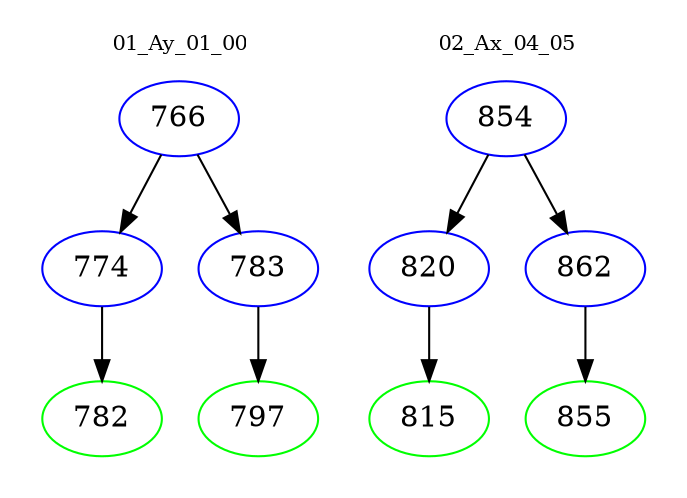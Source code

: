 digraph{
subgraph cluster_0 {
color = white
label = "01_Ay_01_00";
fontsize=10;
T0_766 [label="766", color="blue"]
T0_766 -> T0_774 [color="black"]
T0_774 [label="774", color="blue"]
T0_774 -> T0_782 [color="black"]
T0_782 [label="782", color="green"]
T0_766 -> T0_783 [color="black"]
T0_783 [label="783", color="blue"]
T0_783 -> T0_797 [color="black"]
T0_797 [label="797", color="green"]
}
subgraph cluster_1 {
color = white
label = "02_Ax_04_05";
fontsize=10;
T1_854 [label="854", color="blue"]
T1_854 -> T1_820 [color="black"]
T1_820 [label="820", color="blue"]
T1_820 -> T1_815 [color="black"]
T1_815 [label="815", color="green"]
T1_854 -> T1_862 [color="black"]
T1_862 [label="862", color="blue"]
T1_862 -> T1_855 [color="black"]
T1_855 [label="855", color="green"]
}
}
